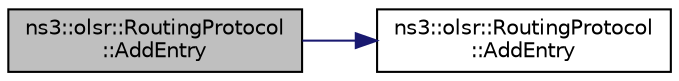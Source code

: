 digraph "ns3::olsr::RoutingProtocol::AddEntry"
{
 // LATEX_PDF_SIZE
  edge [fontname="Helvetica",fontsize="10",labelfontname="Helvetica",labelfontsize="10"];
  node [fontname="Helvetica",fontsize="10",shape=record];
  rankdir="LR";
  Node1 [label="ns3::olsr::RoutingProtocol\l::AddEntry",height=0.2,width=0.4,color="black", fillcolor="grey75", style="filled", fontcolor="black",tooltip="Adds a new entry into the routing table."];
  Node1 -> Node2 [color="midnightblue",fontsize="10",style="solid",fontname="Helvetica"];
  Node2 [label="ns3::olsr::RoutingProtocol\l::AddEntry",height=0.2,width=0.4,color="black", fillcolor="white", style="filled",URL="$classns3_1_1olsr_1_1_routing_protocol.html#a6ddb7dd3a6584b7d88dc5a41a61b1494",tooltip="Adds a new entry into the routing table."];
}
